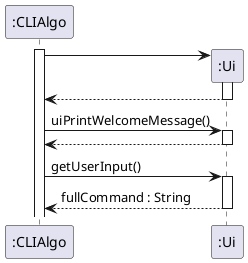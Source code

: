 @startuml

participant ":CLIAlgo" as cli
participant ":Ui" as ui

activate cli
cli -> ui **
activate ui
return
cli -> ui : uiPrintWelcomeMessage()
activate ui
return
cli -> ui : getUserInput()
activate ui
return fullCommand : String
deactivate ui

@enduml
